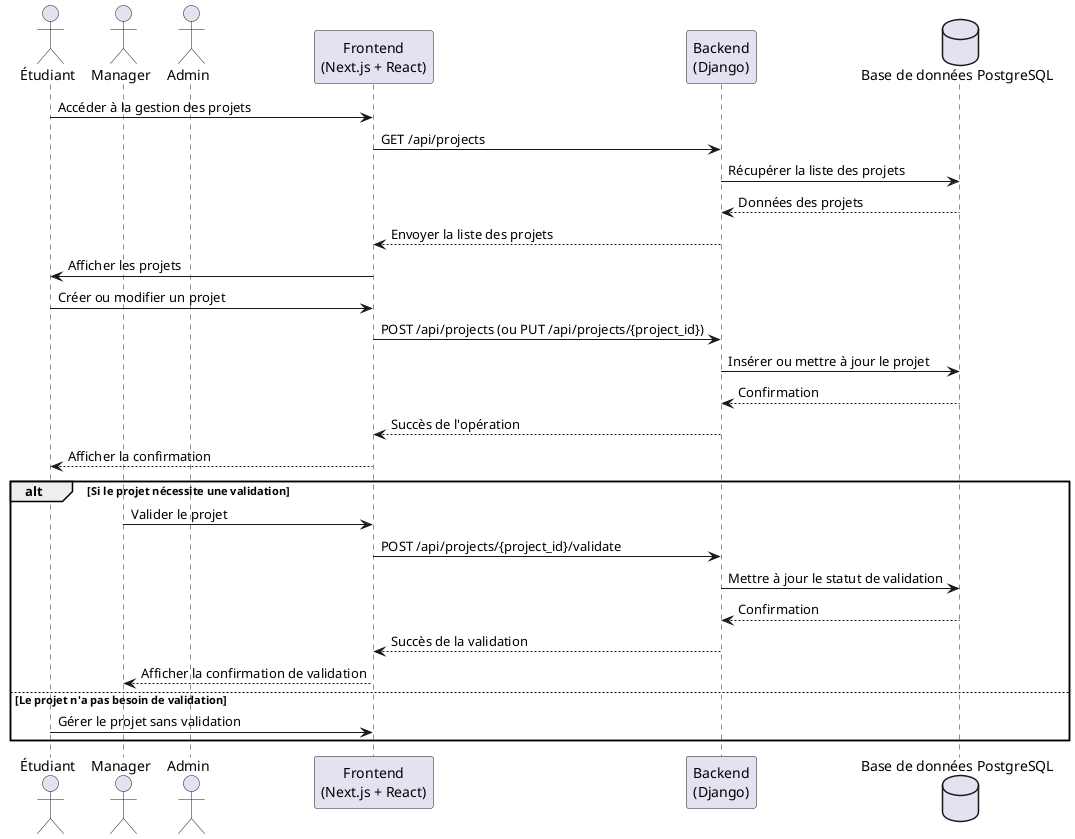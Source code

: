 @startuml
actor Étudiant
actor Manager
actor Admin
participant "Frontend\n(Next.js + React)" as Frontend
participant "Backend\n(Django)" as Backend
database "Base de données PostgreSQL" as DB

Étudiant -> Frontend: Accéder à la gestion des projets
Frontend -> Backend: GET /api/projects
Backend -> DB: Récupérer la liste des projets
DB --> Backend: Données des projets
Backend --> Frontend: Envoyer la liste des projets
Frontend -> Étudiant: Afficher les projets

Étudiant -> Frontend: Créer ou modifier un projet
Frontend -> Backend: POST /api/projects (ou PUT /api/projects/{project_id})
Backend -> DB: Insérer ou mettre à jour le projet
DB --> Backend: Confirmation
Backend --> Frontend: Succès de l'opération
Frontend --> Étudiant: Afficher la confirmation

alt Si le projet nécessite une validation
    Manager -> Frontend: Valider le projet
    Frontend -> Backend: POST /api/projects/{project_id}/validate
    Backend -> DB: Mettre à jour le statut de validation
    DB --> Backend: Confirmation
    Backend --> Frontend: Succès de la validation
    Frontend --> Manager: Afficher la confirmation de validation
else Le projet n'a pas besoin de validation
    Étudiant -> Frontend: Gérer le projet sans validation
end

@enduml
